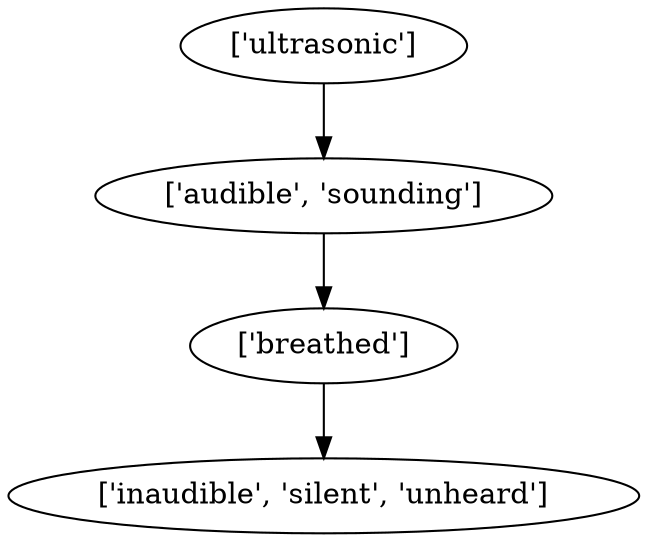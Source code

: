 strict digraph  {
	"['audible', 'sounding']" -> "['breathed']";
	"['breathed']" -> "['inaudible', 'silent', 'unheard']";
	"['ultrasonic']" -> "['audible', 'sounding']";
}
